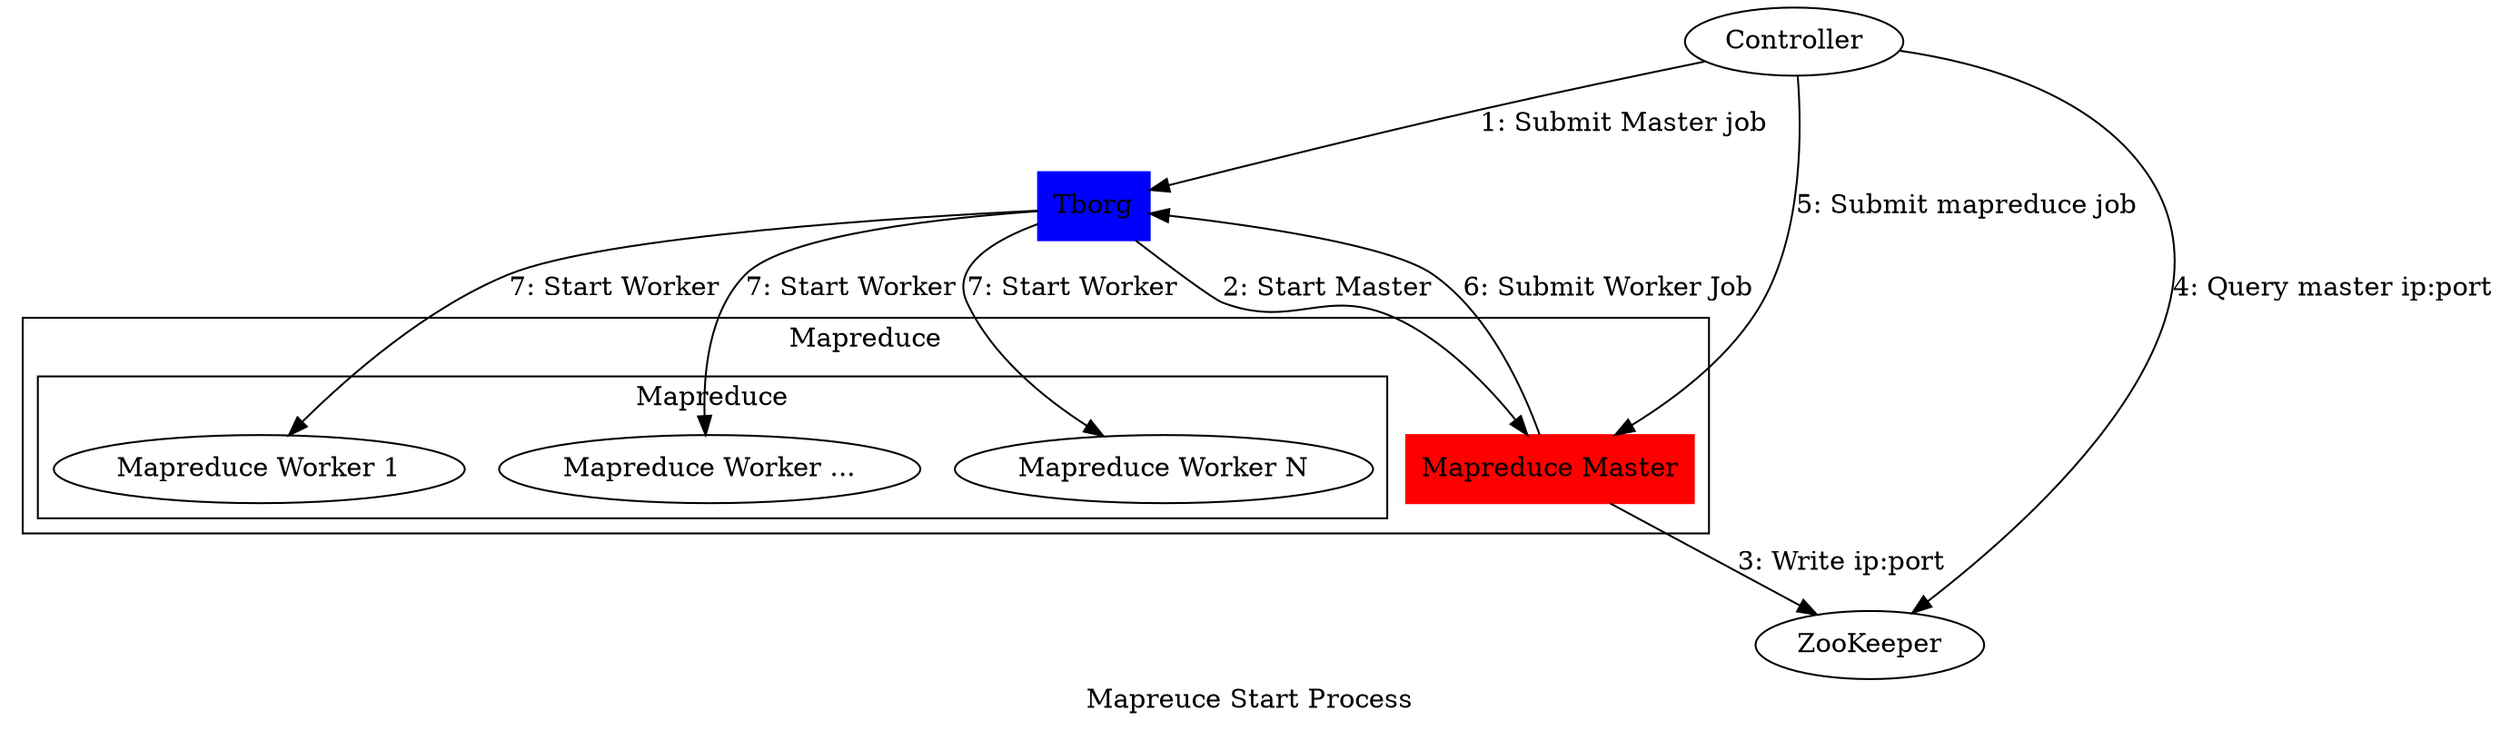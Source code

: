 digraph mapreduce_startup{
	label ="Mapreuce Start Process";

	Tborg [label="Tborg", color=blue, style=filled, shape=box];

	// XFS [label="XFS"];
	ZooKeeper [label="ZooKeeper"];

	Controller[label="Controller"];

	subgraph cluster_mapreduce{
		label = "Mapreduce";
		Master[label="Mapreduce Master", color=red, style=filled, shape=box];
		subgraph cluster_workers{
			Worker1[label="Mapreduce Worker 1"];
			Worker2[label="Mapreduce Worker ..."];
			Worker3[label="Mapreduce Worker N"];
		}
	}

	Controller -> Tborg [label="1: Submit Master job"];
	Tborg -> Master [label="2: Start Master"];
	Master -> ZooKeeper[label="3: Write ip:port"];
	Controller -> ZooKeeper [label="4: Query master ip:port"];
	Controller -> Master [label="5: Submit mapreduce job"];
	Master -> Tborg [label="6: Submit Worker Job"];
	
	Tborg -> Worker1 [label="7: Start Worker"];
	Tborg -> Worker2 [label="7: Start Worker"];
	Tborg -> Worker3 [label="7: Start Worker"];
	
	// Worker1 -> Master [label="Register, Heatbeat, report"];
	// Worker2 -> Master [label="Register, Heatbeat, report"];
	// Worker3 -> Master [label="Register, Heatbeat, report "];

	// Master -> Worker1 [label="Assign map, reduce, shuffle task"];
	
	// Worker1 -> XFS [label="map task read xfs data"];
	// Worker1 -> XFS [label="reduce task write data to xfs"];
}
